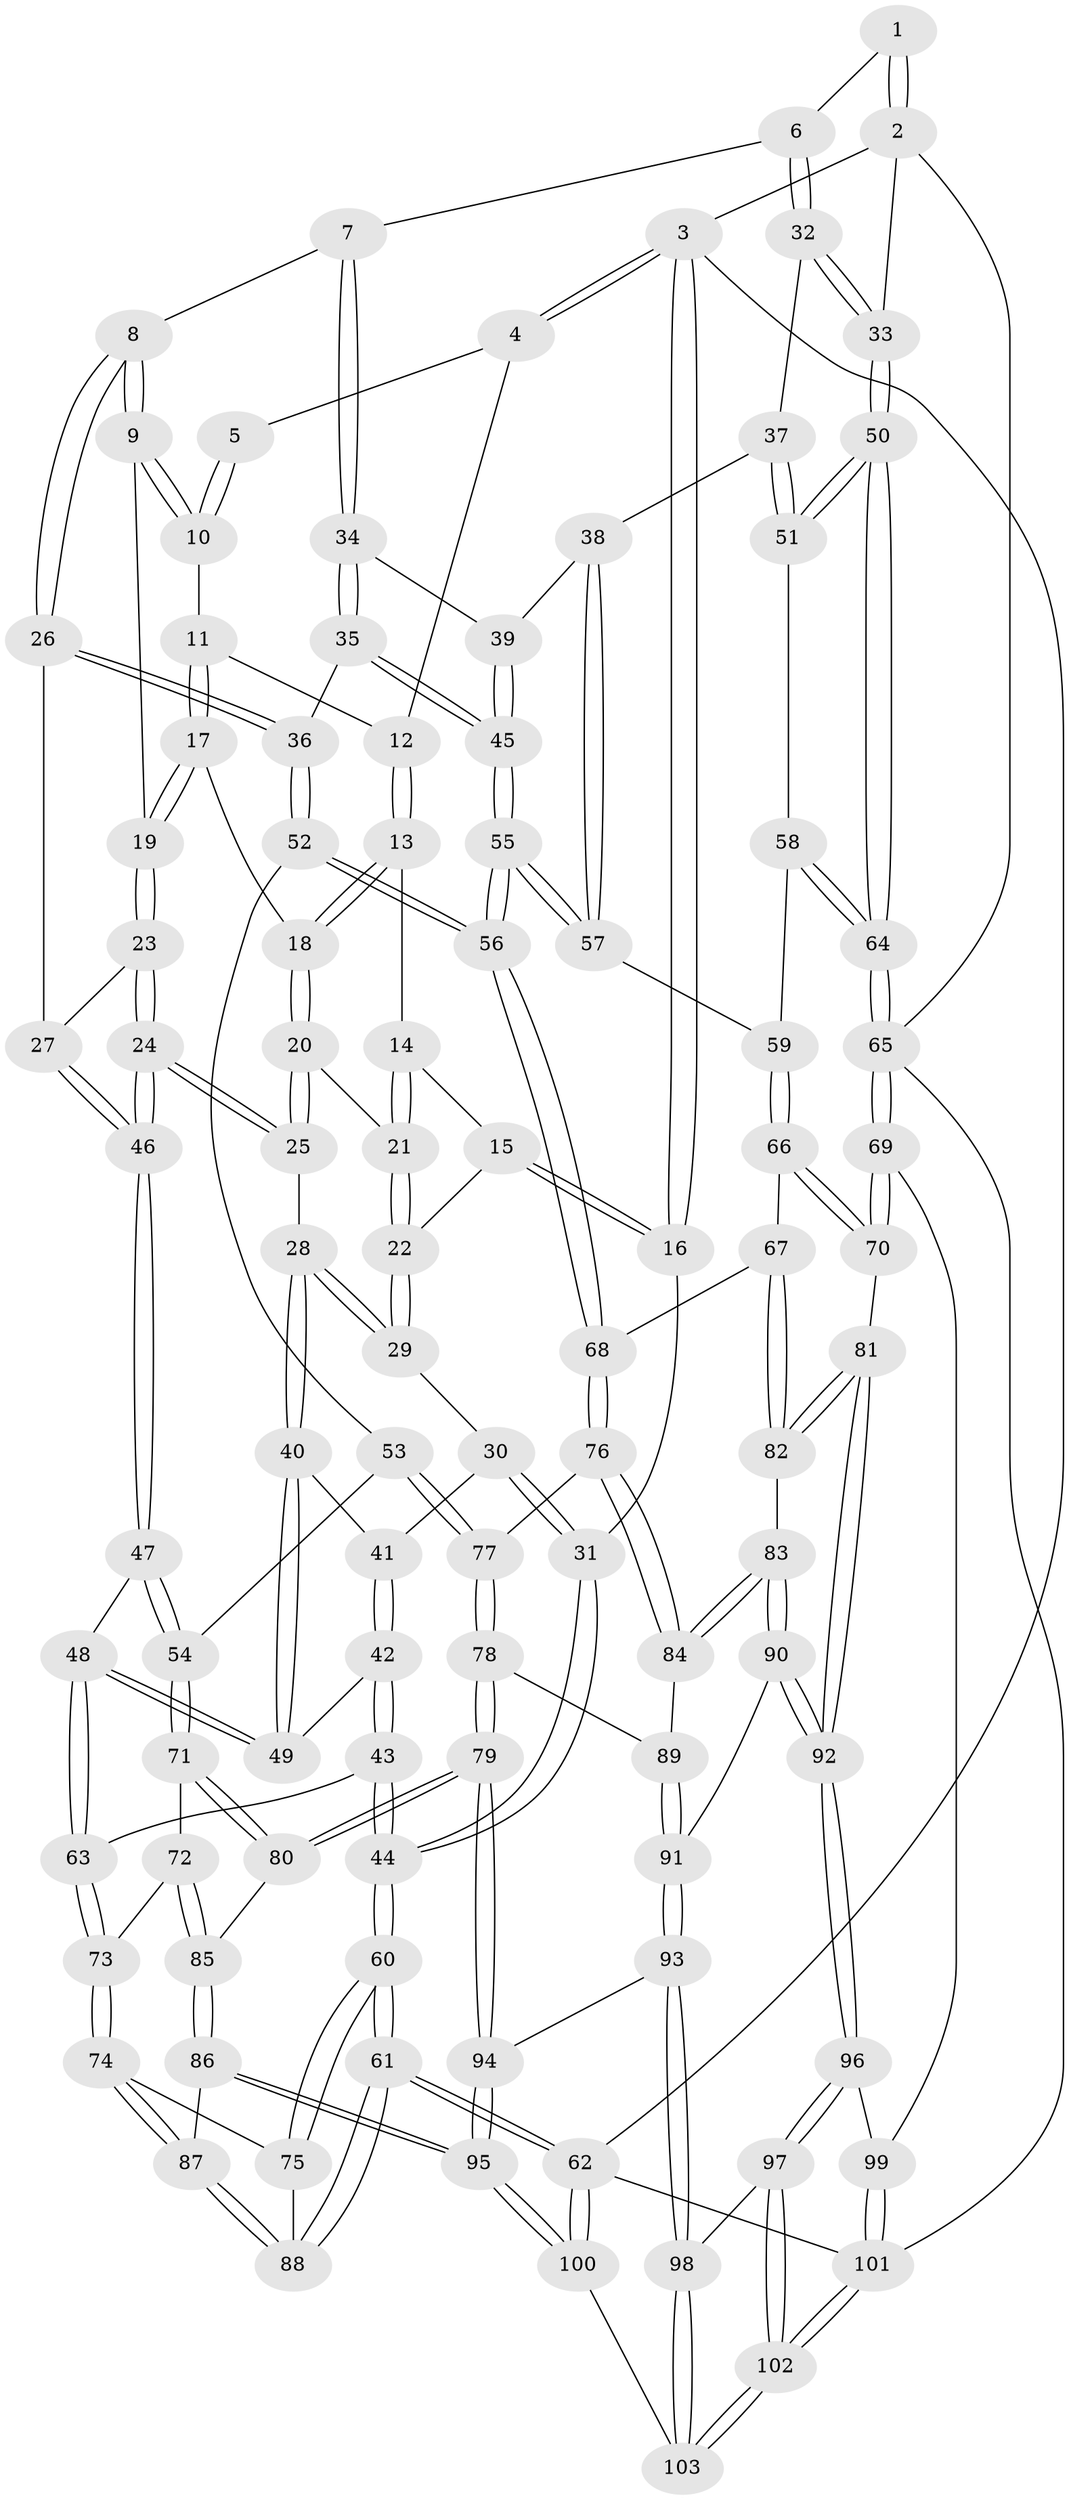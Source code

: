// coarse degree distribution, {4: 0.5161290322580645, 6: 0.06451612903225806, 3: 0.2903225806451613, 2: 0.0967741935483871, 5: 0.03225806451612903}
// Generated by graph-tools (version 1.1) at 2025/54/03/04/25 22:54:26]
// undirected, 103 vertices, 254 edges
graph export_dot {
  node [color=gray90,style=filled];
  1 [pos="+0.6612031007059049+0"];
  2 [pos="+1+0"];
  3 [pos="+0+0"];
  4 [pos="+0.022719300627286027+0"];
  5 [pos="+0.45182499333416026+0"];
  6 [pos="+0.6641445549081811+0.122014740947196"];
  7 [pos="+0.6453919385484154+0.13382292879524849"];
  8 [pos="+0.5657721911488407+0.12662522621920763"];
  9 [pos="+0.43973391448490134+0.04208993556038578"];
  10 [pos="+0.43773736924907186+0"];
  11 [pos="+0.2696614188230637+0.025797378245983403"];
  12 [pos="+0.2054802064996054+0.021456152082493532"];
  13 [pos="+0.20775001007145288+0.04957297791827458"];
  14 [pos="+0.16126340931820182+0.09523868974988857"];
  15 [pos="+0.06873108099555933+0.07291257456626316"];
  16 [pos="+0+0"];
  17 [pos="+0.34601691390549816+0.09559394527559024"];
  18 [pos="+0.26553149348962474+0.1246977561606852"];
  19 [pos="+0.40346172895174387+0.08604242499016602"];
  20 [pos="+0.25967397741979986+0.13804026088868687"];
  21 [pos="+0.15772356814898855+0.168749336706677"];
  22 [pos="+0.157339148138822+0.16917761522907498"];
  23 [pos="+0.40261564575319597+0.1046392926834135"];
  24 [pos="+0.3102101148582271+0.2793573272728307"];
  25 [pos="+0.28137838931014686+0.25527703833958304"];
  26 [pos="+0.48256277224716154+0.271823942939995"];
  27 [pos="+0.46315298222167467+0.27356507637404065"];
  28 [pos="+0.21660900373004555+0.25081066987182704"];
  29 [pos="+0.14469576762470246+0.19361553016308755"];
  30 [pos="+0.09617443297146085+0.2144888473220642"];
  31 [pos="+0+0"];
  32 [pos="+0.8520515480874092+0.14725370012080863"];
  33 [pos="+1+0"];
  34 [pos="+0.6391255221708625+0.24683787666010787"];
  35 [pos="+0.5937782718874581+0.2985624737855051"];
  36 [pos="+0.5515596329722495+0.30760219964823177"];
  37 [pos="+0.8287107215275089+0.24382014816098063"];
  38 [pos="+0.7787729128691552+0.2993681943072008"];
  39 [pos="+0.713135370039215+0.2918600573884987"];
  40 [pos="+0.16346484978641518+0.3066908746429214"];
  41 [pos="+0.09673091076902048+0.2336895891364432"];
  42 [pos="+0.0440315003827258+0.3706686345819588"];
  43 [pos="+0+0.4028584816854895"];
  44 [pos="+0+0.3898433582049911"];
  45 [pos="+0.6538332086087737+0.3771004301714861"];
  46 [pos="+0.3480571123091739+0.3512387511845997"];
  47 [pos="+0.33268629359626384+0.4324971685312316"];
  48 [pos="+0.22434277331959315+0.4206055017297851"];
  49 [pos="+0.156042796525107+0.37506401885952717"];
  50 [pos="+1+0.3227657324742649"];
  51 [pos="+0.910767671745149+0.3505814742183655"];
  52 [pos="+0.5365852178177131+0.439465659846419"];
  53 [pos="+0.36087297743684393+0.45960579110378263"];
  54 [pos="+0.3414997149065924+0.44923015915068343"];
  55 [pos="+0.6729657397748462+0.44941211405425424"];
  56 [pos="+0.6543963022169782+0.5037585078422019"];
  57 [pos="+0.7741798148848138+0.36482777153767887"];
  58 [pos="+0.8714312389432883+0.42527480286721925"];
  59 [pos="+0.8579927243957487+0.43171458290240955"];
  60 [pos="+0+0.7078074020750692"];
  61 [pos="+0+1"];
  62 [pos="+0+1"];
  63 [pos="+0.09931637597269319+0.5312086841830171"];
  64 [pos="+1+0.5445519726408881"];
  65 [pos="+1+0.670663233521773"];
  66 [pos="+0.834920755592209+0.4906565268252427"];
  67 [pos="+0.744052791619636+0.5399325913262252"];
  68 [pos="+0.6566421011832054+0.5107477826992868"];
  69 [pos="+1+0.6821891361746107"];
  70 [pos="+1+0.6783308004360927"];
  71 [pos="+0.2693214845256307+0.5748568648845355"];
  72 [pos="+0.12499902601754397+0.5937402698504308"];
  73 [pos="+0.10619981284044622+0.5871955641688876"];
  74 [pos="+0.09729331332515596+0.5945880548950515"];
  75 [pos="+0.08944949070248563+0.5989367015569176"];
  76 [pos="+0.6502258615977585+0.5213852478191974"];
  77 [pos="+0.4734846302588101+0.6368639597240673"];
  78 [pos="+0.4666271355287561+0.71316435278804"];
  79 [pos="+0.4233660326867307+0.7695536720747543"];
  80 [pos="+0.28758438302927863+0.7239925289972992"];
  81 [pos="+0.8718597309350476+0.6953766392298149"];
  82 [pos="+0.8208565048912452+0.6737819742297697"];
  83 [pos="+0.6882126001228168+0.7268627984097755"];
  84 [pos="+0.6535937706929658+0.7018747993578126"];
  85 [pos="+0.21485703428967443+0.7538280119231614"];
  86 [pos="+0.15224769756934137+0.8129369984917029"];
  87 [pos="+0.13316949094271538+0.8171154091780579"];
  88 [pos="+0.04986090270405036+0.8470916990166154"];
  89 [pos="+0.5557117799023565+0.7199917356720205"];
  90 [pos="+0.6907306391291486+0.7972375169592358"];
  91 [pos="+0.6333189696480974+0.8402410729297425"];
  92 [pos="+0.7844369016750202+0.86246379401965"];
  93 [pos="+0.5909628792663032+0.9017206447800183"];
  94 [pos="+0.43684527312248816+0.8600079082323567"];
  95 [pos="+0.3522441043839892+1"];
  96 [pos="+0.7865825175586388+0.8708822827417491"];
  97 [pos="+0.7511700526304231+0.9290833809193284"];
  98 [pos="+0.6025586759571593+0.9183414653816453"];
  99 [pos="+0.895642069223154+0.9083177722000244"];
  100 [pos="+0.3288523425640085+1"];
  101 [pos="+1+1"];
  102 [pos="+0.796950821021374+1"];
  103 [pos="+0.6250601753078106+1"];
  1 -- 2;
  1 -- 2;
  1 -- 6;
  2 -- 3;
  2 -- 33;
  2 -- 65;
  3 -- 4;
  3 -- 4;
  3 -- 16;
  3 -- 16;
  3 -- 62;
  4 -- 5;
  4 -- 12;
  5 -- 10;
  5 -- 10;
  6 -- 7;
  6 -- 32;
  6 -- 32;
  7 -- 8;
  7 -- 34;
  7 -- 34;
  8 -- 9;
  8 -- 9;
  8 -- 26;
  8 -- 26;
  9 -- 10;
  9 -- 10;
  9 -- 19;
  10 -- 11;
  11 -- 12;
  11 -- 17;
  11 -- 17;
  12 -- 13;
  12 -- 13;
  13 -- 14;
  13 -- 18;
  13 -- 18;
  14 -- 15;
  14 -- 21;
  14 -- 21;
  15 -- 16;
  15 -- 16;
  15 -- 22;
  16 -- 31;
  17 -- 18;
  17 -- 19;
  17 -- 19;
  18 -- 20;
  18 -- 20;
  19 -- 23;
  19 -- 23;
  20 -- 21;
  20 -- 25;
  20 -- 25;
  21 -- 22;
  21 -- 22;
  22 -- 29;
  22 -- 29;
  23 -- 24;
  23 -- 24;
  23 -- 27;
  24 -- 25;
  24 -- 25;
  24 -- 46;
  24 -- 46;
  25 -- 28;
  26 -- 27;
  26 -- 36;
  26 -- 36;
  27 -- 46;
  27 -- 46;
  28 -- 29;
  28 -- 29;
  28 -- 40;
  28 -- 40;
  29 -- 30;
  30 -- 31;
  30 -- 31;
  30 -- 41;
  31 -- 44;
  31 -- 44;
  32 -- 33;
  32 -- 33;
  32 -- 37;
  33 -- 50;
  33 -- 50;
  34 -- 35;
  34 -- 35;
  34 -- 39;
  35 -- 36;
  35 -- 45;
  35 -- 45;
  36 -- 52;
  36 -- 52;
  37 -- 38;
  37 -- 51;
  37 -- 51;
  38 -- 39;
  38 -- 57;
  38 -- 57;
  39 -- 45;
  39 -- 45;
  40 -- 41;
  40 -- 49;
  40 -- 49;
  41 -- 42;
  41 -- 42;
  42 -- 43;
  42 -- 43;
  42 -- 49;
  43 -- 44;
  43 -- 44;
  43 -- 63;
  44 -- 60;
  44 -- 60;
  45 -- 55;
  45 -- 55;
  46 -- 47;
  46 -- 47;
  47 -- 48;
  47 -- 54;
  47 -- 54;
  48 -- 49;
  48 -- 49;
  48 -- 63;
  48 -- 63;
  50 -- 51;
  50 -- 51;
  50 -- 64;
  50 -- 64;
  51 -- 58;
  52 -- 53;
  52 -- 56;
  52 -- 56;
  53 -- 54;
  53 -- 77;
  53 -- 77;
  54 -- 71;
  54 -- 71;
  55 -- 56;
  55 -- 56;
  55 -- 57;
  55 -- 57;
  56 -- 68;
  56 -- 68;
  57 -- 59;
  58 -- 59;
  58 -- 64;
  58 -- 64;
  59 -- 66;
  59 -- 66;
  60 -- 61;
  60 -- 61;
  60 -- 75;
  60 -- 75;
  61 -- 62;
  61 -- 62;
  61 -- 88;
  61 -- 88;
  62 -- 100;
  62 -- 100;
  62 -- 101;
  63 -- 73;
  63 -- 73;
  64 -- 65;
  64 -- 65;
  65 -- 69;
  65 -- 69;
  65 -- 101;
  66 -- 67;
  66 -- 70;
  66 -- 70;
  67 -- 68;
  67 -- 82;
  67 -- 82;
  68 -- 76;
  68 -- 76;
  69 -- 70;
  69 -- 70;
  69 -- 99;
  70 -- 81;
  71 -- 72;
  71 -- 80;
  71 -- 80;
  72 -- 73;
  72 -- 85;
  72 -- 85;
  73 -- 74;
  73 -- 74;
  74 -- 75;
  74 -- 87;
  74 -- 87;
  75 -- 88;
  76 -- 77;
  76 -- 84;
  76 -- 84;
  77 -- 78;
  77 -- 78;
  78 -- 79;
  78 -- 79;
  78 -- 89;
  79 -- 80;
  79 -- 80;
  79 -- 94;
  79 -- 94;
  80 -- 85;
  81 -- 82;
  81 -- 82;
  81 -- 92;
  81 -- 92;
  82 -- 83;
  83 -- 84;
  83 -- 84;
  83 -- 90;
  83 -- 90;
  84 -- 89;
  85 -- 86;
  85 -- 86;
  86 -- 87;
  86 -- 95;
  86 -- 95;
  87 -- 88;
  87 -- 88;
  89 -- 91;
  89 -- 91;
  90 -- 91;
  90 -- 92;
  90 -- 92;
  91 -- 93;
  91 -- 93;
  92 -- 96;
  92 -- 96;
  93 -- 94;
  93 -- 98;
  93 -- 98;
  94 -- 95;
  94 -- 95;
  95 -- 100;
  95 -- 100;
  96 -- 97;
  96 -- 97;
  96 -- 99;
  97 -- 98;
  97 -- 102;
  97 -- 102;
  98 -- 103;
  98 -- 103;
  99 -- 101;
  99 -- 101;
  100 -- 103;
  101 -- 102;
  101 -- 102;
  102 -- 103;
  102 -- 103;
}
